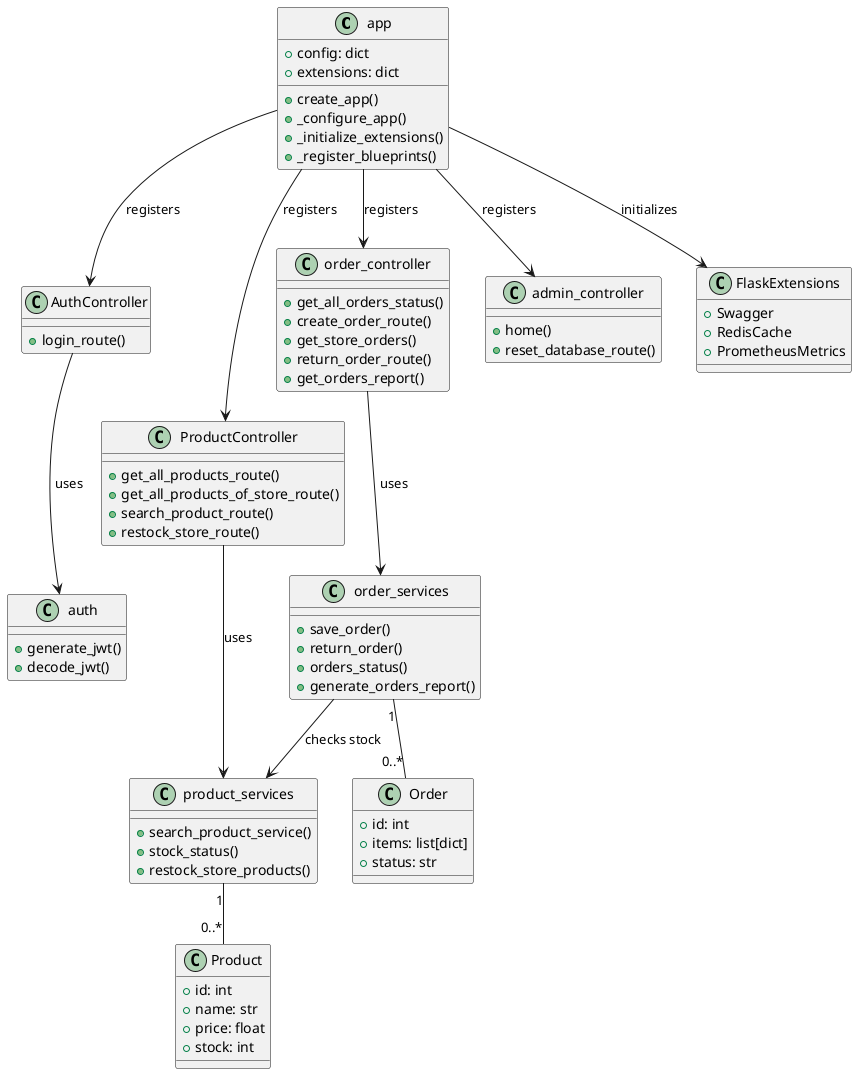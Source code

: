 @startuml ProjectClasses

class app {
  +config: dict
  +extensions: dict
  +create_app()
  +_configure_app()
  +_initialize_extensions()
  +_register_blueprints()
}

class AuthController {
  +login_route()
}

class ProductController {
  +get_all_products_route()
  +get_all_products_of_store_route()
  +search_product_route()
  +restock_store_route()
}

class order_controller {
  +get_all_orders_status()
  +create_order_route()
  +get_store_orders()
  +return_order_route()
  +get_orders_report()
}

class admin_controller {
  +home()
  +reset_database_route()
}

class product_services {
  +search_product_service()
  +stock_status()
  +restock_store_products()
}

class order_services {
  +save_order()
  +return_order()
  +orders_status()
  +generate_orders_report()
}

class auth {
  +generate_jwt()
  +decode_jwt()
}

' Relations principales
app --> AuthController : registers
app --> ProductController : registers
app --> order_controller : registers
app --> admin_controller : registers

AuthController --> auth : uses
ProductController --> product_services : uses
order_controller --> order_services : uses

' Relations services
product_services "1" -- "0..*" Product
order_services "1" -- "0..*" Order
order_services --> product_services : checks stock

' Modèles de données
class Product {
  +id: int
  +name: str
  +price: float
  +stock: int
}

class Order {
  +id: int
  +items: list[dict]
  +status: str
}

' Extensions
class FlaskExtensions {
  +Swagger
  +RedisCache
  +PrometheusMetrics
}

app --> FlaskExtensions : initializes

@enduml